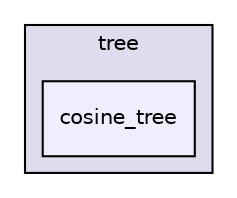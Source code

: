 digraph "src/mlpack/core/tree/cosine_tree" {
  compound=true
  node [ fontsize="10", fontname="Helvetica"];
  edge [ labelfontsize="10", labelfontname="Helvetica"];
  subgraph clusterdir_4aa60ae374a0cb1df2b77a4723eecc54 {
    graph [ bgcolor="#ddddee", pencolor="black", label="tree" fontname="Helvetica", fontsize="10", URL="dir_4aa60ae374a0cb1df2b77a4723eecc54.html"]
  dir_9c9698c323d9e711499953999cc67a40 [shape=box, label="cosine_tree", style="filled", fillcolor="#eeeeff", pencolor="black", URL="dir_9c9698c323d9e711499953999cc67a40.html"];
  }
}
